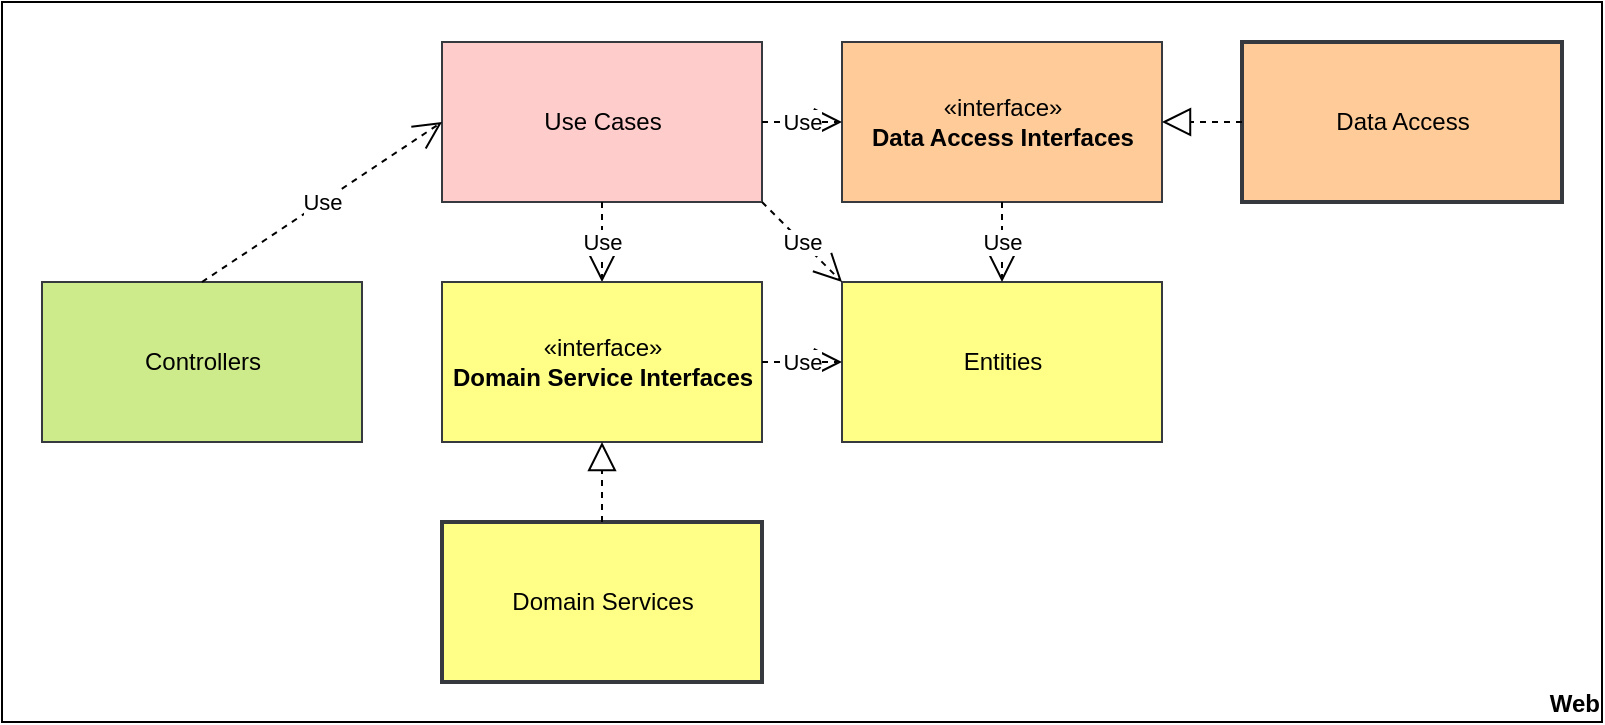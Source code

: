 <mxfile version="13.7.9" type="device"><diagram id="NoJDS8qeY4ttXaG-olni" name="Page-1"><mxGraphModel dx="1102" dy="642" grid="1" gridSize="10" guides="1" tooltips="1" connect="1" arrows="1" fold="1" page="1" pageScale="1" pageWidth="827" pageHeight="1169" math="0" shadow="0"><root><mxCell id="0"/><mxCell id="1" parent="0"/><mxCell id="5QmH7XHJ3nA-wDl-NtcD-3" value="&lt;b&gt;Web&lt;/b&gt;" style="html=1;fillColor=none;align=right;verticalAlign=bottom;" parent="1" vertex="1"><mxGeometry x="20" y="20" width="800" height="360" as="geometry"/></mxCell><mxCell id="eRS3YAzAR7HObjQ33nfF-1" value="Controllers" style="html=1;fillColor=#cdeb8b;strokeColor=#36393d;" parent="1" vertex="1"><mxGeometry x="40" y="160" width="160" height="80" as="geometry"/></mxCell><mxCell id="eRS3YAzAR7HObjQ33nfF-2" value="Use Cases" style="html=1;fillColor=#ffcccc;strokeColor=#36393d;" parent="1" vertex="1"><mxGeometry x="240" y="40" width="160" height="80" as="geometry"/></mxCell><mxCell id="eRS3YAzAR7HObjQ33nfF-3" value="Data Access" style="html=1;fillColor=#ffcc99;strokeColor=#36393d;strokeWidth=2;" parent="1" vertex="1"><mxGeometry x="640" y="40" width="160" height="80" as="geometry"/></mxCell><mxCell id="eRS3YAzAR7HObjQ33nfF-4" value="Entities" style="html=1;fillColor=#ffff88;strokeColor=#36393d;" parent="1" vertex="1"><mxGeometry x="440" y="160" width="160" height="80" as="geometry"/></mxCell><mxCell id="eRS3YAzAR7HObjQ33nfF-5" value="Use" style="endArrow=open;endSize=12;dashed=1;html=1;exitX=0.5;exitY=0;exitDx=0;exitDy=0;entryX=0;entryY=0.5;entryDx=0;entryDy=0;" parent="1" source="eRS3YAzAR7HObjQ33nfF-1" target="eRS3YAzAR7HObjQ33nfF-2" edge="1"><mxGeometry width="160" relative="1" as="geometry"><mxPoint x="390" y="40" as="sourcePoint"/><mxPoint x="550" y="40" as="targetPoint"/></mxGeometry></mxCell><mxCell id="eRS3YAzAR7HObjQ33nfF-9" value="Use" style="endArrow=open;endSize=12;dashed=1;html=1;exitX=0.5;exitY=1;exitDx=0;exitDy=0;" parent="1" source="eRS3YAzAR7HObjQ33nfF-2" target="ZNhlXmD2ST68CRG7dIkm-1" edge="1"><mxGeometry width="160" relative="1" as="geometry"><mxPoint x="360" y="39.5" as="sourcePoint"/><mxPoint x="520" y="39.5" as="targetPoint"/></mxGeometry></mxCell><mxCell id="eRS3YAzAR7HObjQ33nfF-12" value="«interface»&lt;br&gt;&lt;b&gt;Data Access Interfaces&lt;/b&gt;" style="html=1;fillColor=#ffcc99;strokeColor=#36393d;" parent="1" vertex="1"><mxGeometry x="440" y="40" width="160" height="80" as="geometry"/></mxCell><mxCell id="eRS3YAzAR7HObjQ33nfF-14" value="" style="endArrow=block;dashed=1;endFill=0;endSize=12;html=1;exitX=0;exitY=0.5;exitDx=0;exitDy=0;" parent="1" source="eRS3YAzAR7HObjQ33nfF-3" target="eRS3YAzAR7HObjQ33nfF-12" edge="1"><mxGeometry width="160" relative="1" as="geometry"><mxPoint x="470" y="400" as="sourcePoint"/><mxPoint x="630" y="400" as="targetPoint"/></mxGeometry></mxCell><mxCell id="IJwzylaDO6CJpSsr11f--7" value="Use" style="endArrow=open;endSize=12;dashed=1;html=1;entryX=0;entryY=0.5;entryDx=0;entryDy=0;exitX=1;exitY=0.5;exitDx=0;exitDy=0;" parent="1" source="eRS3YAzAR7HObjQ33nfF-2" target="eRS3YAzAR7HObjQ33nfF-12" edge="1"><mxGeometry width="160" relative="1" as="geometry"><mxPoint x="420" y="140" as="sourcePoint"/><mxPoint x="250" y="90" as="targetPoint"/></mxGeometry></mxCell><mxCell id="IJwzylaDO6CJpSsr11f--9" value="Use" style="endArrow=open;endSize=12;dashed=1;html=1;exitX=0.5;exitY=1;exitDx=0;exitDy=0;entryX=0.5;entryY=0;entryDx=0;entryDy=0;" parent="1" source="eRS3YAzAR7HObjQ33nfF-12" target="eRS3YAzAR7HObjQ33nfF-4" edge="1"><mxGeometry width="160" relative="1" as="geometry"><mxPoint x="550" y="190" as="sourcePoint"/><mxPoint x="670" y="110" as="targetPoint"/></mxGeometry></mxCell><mxCell id="ZNhlXmD2ST68CRG7dIkm-1" value="«interface»&lt;br&gt;&lt;b&gt;Domain Service Interfaces&lt;/b&gt;" style="html=1;fillColor=#ffff88;strokeColor=#36393d;" parent="1" vertex="1"><mxGeometry x="240" y="160" width="160" height="80" as="geometry"/></mxCell><mxCell id="ZNhlXmD2ST68CRG7dIkm-2" value="Use" style="endArrow=open;endSize=12;dashed=1;html=1;exitX=1;exitY=0.5;exitDx=0;exitDy=0;entryX=0;entryY=0.5;entryDx=0;entryDy=0;" parent="1" source="ZNhlXmD2ST68CRG7dIkm-1" target="eRS3YAzAR7HObjQ33nfF-4" edge="1"><mxGeometry width="160" relative="1" as="geometry"><mxPoint x="330" y="130" as="sourcePoint"/><mxPoint x="330" y="260" as="targetPoint"/></mxGeometry></mxCell><mxCell id="ZNhlXmD2ST68CRG7dIkm-5" value="Domain Services" style="html=1;fillColor=#ffff88;strokeColor=#36393d;strokeWidth=2;" parent="1" vertex="1"><mxGeometry x="240" y="280" width="160" height="80" as="geometry"/></mxCell><mxCell id="ZNhlXmD2ST68CRG7dIkm-6" value="" style="endArrow=block;dashed=1;endFill=0;endSize=12;html=1;exitX=0.5;exitY=0;exitDx=0;exitDy=0;entryX=0.5;entryY=1;entryDx=0;entryDy=0;" parent="1" source="ZNhlXmD2ST68CRG7dIkm-5" target="ZNhlXmD2ST68CRG7dIkm-1" edge="1"><mxGeometry width="160" relative="1" as="geometry"><mxPoint x="650" y="90" as="sourcePoint"/><mxPoint x="610" y="90" as="targetPoint"/></mxGeometry></mxCell><mxCell id="ZNhlXmD2ST68CRG7dIkm-7" value="Use" style="endArrow=open;endSize=12;dashed=1;html=1;exitX=1;exitY=1;exitDx=0;exitDy=0;entryX=0;entryY=0;entryDx=0;entryDy=0;" parent="1" source="eRS3YAzAR7HObjQ33nfF-2" target="eRS3YAzAR7HObjQ33nfF-4" edge="1"><mxGeometry width="160" relative="1" as="geometry"><mxPoint x="330" y="130" as="sourcePoint"/><mxPoint x="330" y="170" as="targetPoint"/></mxGeometry></mxCell></root></mxGraphModel></diagram></mxfile>
